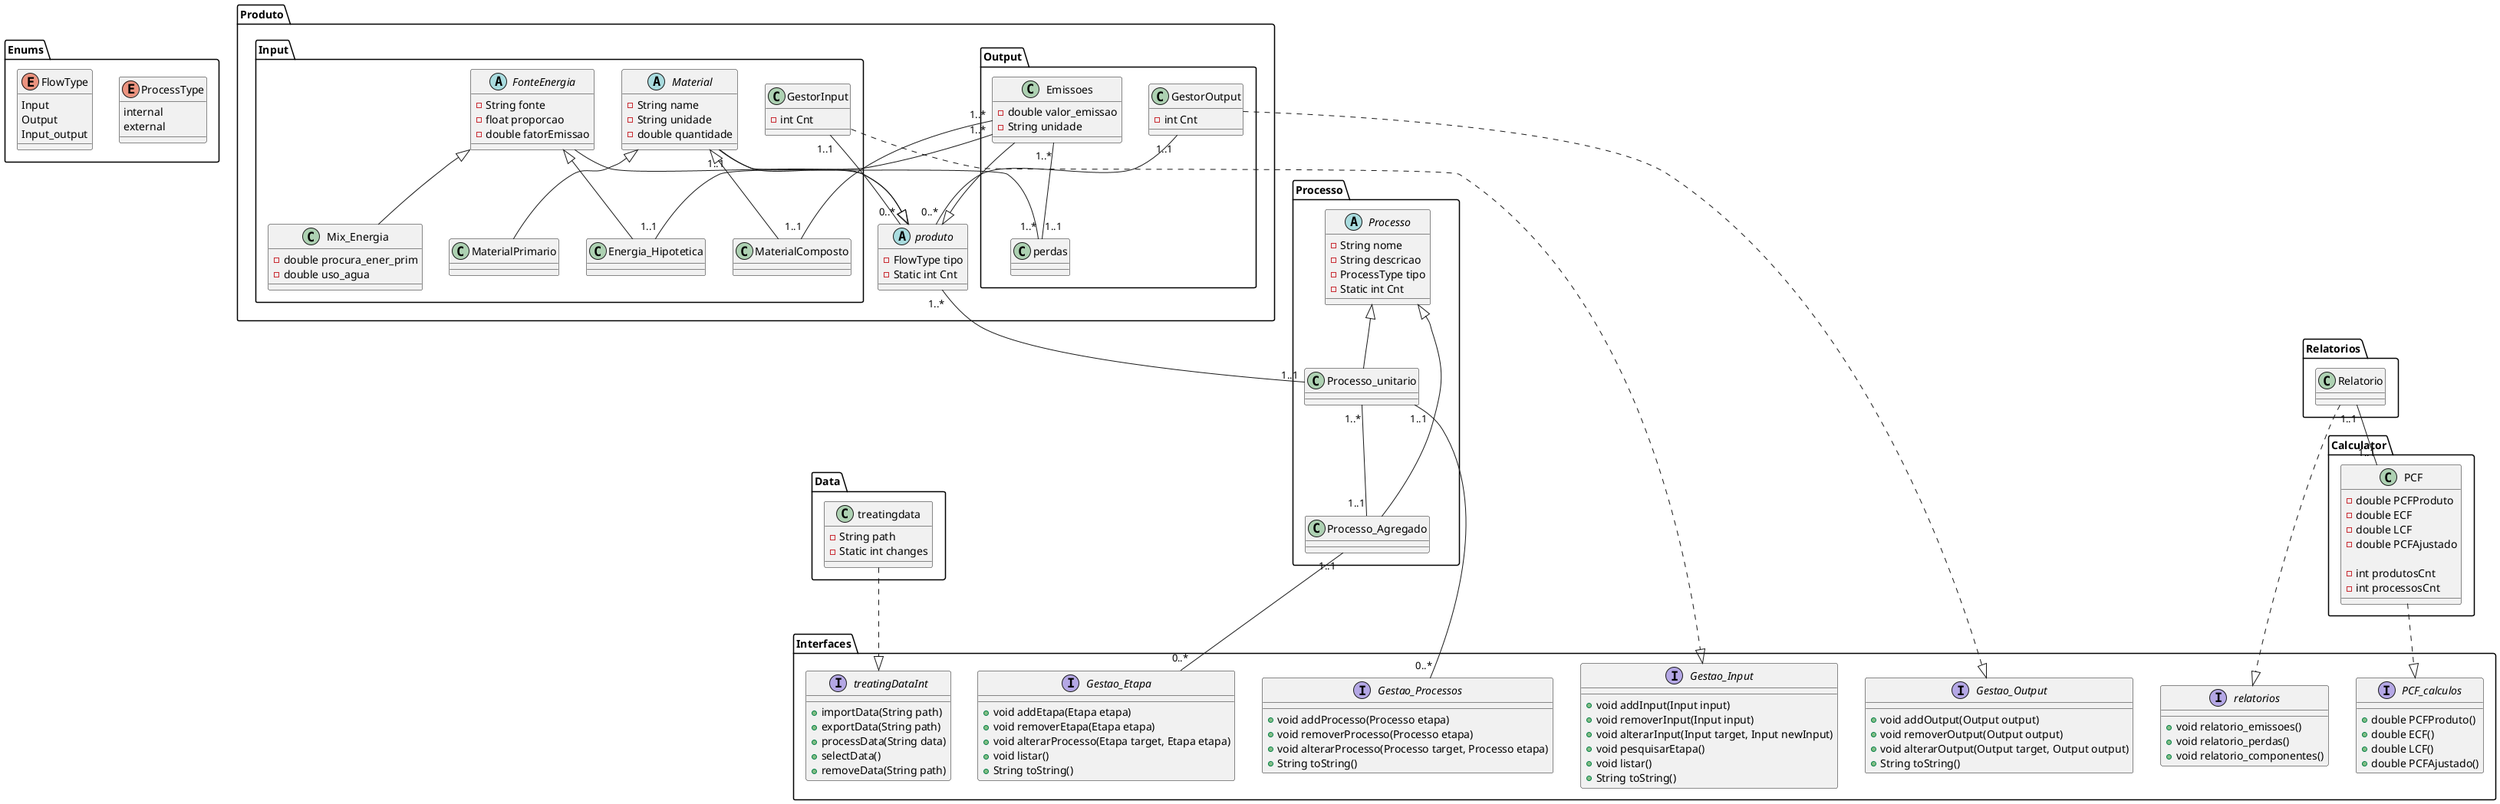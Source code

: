 @startuml DiagramaClases

/'
Notas para quem for pegar nisto

1º Quando quero meter uma class como 
elemento de outra classe a forma correta 
de o fazer é criando uma ligação entre ambas, 
ex: 1..1/ 0..1 / 1..0

2º Leiam os meus comentarios, porque ou 
são duvidas ou e o meu racicionio para 
fazer alguma coisa

3º As ligações devem estar feitas no final
do documento, depois dos packages, se 
for uma ligação entre classes de diferentes
packages

ASS: Artur
'/

/'
Avisos/Notas Importantes

O MATERIAL PODE SER UM INPUT/OUTPUT AO MESMO TEMPO POIS UM MATERIAL/PRODUTO PODE
SER RETORNADA DEPOIS DE UM PROCESSO E UM PROCESSO PODE PRECISAR DE UM MATEIRAL
PARA FAZER UM PRODUTO

Todas as Classes que sao Conjunto_qualquerCoisa o nome é para alterar eu só 
meti conjunto para não estar a pensar muito num nome, mas temos de mudar o
nome para algo mais bonito.
'/

/'
Inicio packages
'/
package "Enums"{
    /'
    usado para distinguir processos internos dos externos, sem necessidade de utilização
    da classe etapaDeprodução
    '/
    Enum ProcessType{
        internal
        external
    }
        /'
    usado para evitar problemas de herança multipla, repetição de codigo, no caso dos componentes e materiais compostos
    pois sao a mesma coisa,assim ja atribui-se o tipo de fluxo do produto na hora
    '/
    Enum FlowType{
        Input
        Output
        Input_output
    }
}

package "Interfaces"{
    interface treatingDataInt{
        'part of data ingestion, the data comes in string format
        +importData(String path)
        'export data in a csv file
        +exportData(String path)
        'part of data processing
        +processData(String data) 
        'used to select/change the source of the data used in the api
        +selectData()
        'used to remove one of the sources of the data used in the api
        +removeData(String path)
    }

        interface Gestao_Input {
        + void addInput(Input input)
        + void removerInput(Input input)
        + void alterarInput(Input target, Input newInput)
        'pesquisa atraves das input com parametros (decidir quais os parametros)
        + void pesquisarEtapa()
        'qual necessidade do listar quando ha o toString
        + void listar()
        + String toString()  
    }

        interface Gestao_Output {
        + void addOutput(Output output)
        + void removerOutput(Output output)
        + void alterarOutput(Output target, Output output)
        + String toString() 
    }

        interface Gestao_Processos {
        + void addProcesso(Processo etapa)
        + void removerProcesso(Processo etapa)
        + void alterarProcesso(Processo target, Processo etapa)
        + String toString() 
    }
    
    
    interface Gestao_Etapa {
        + void addEtapa(Etapa etapa)
        + void removerEtapa(Etapa etapa)
        + void alterarProcesso(Etapa target, Etapa etapa)
        + void listar()
        + String toString()
    }
    

     /'
    Ver quais vão ser os argumentos de cada
    calculo

    Ver qual será melhor double ou float
    '/
    interface PCF_calculos {
        'Calculo do PCF na realização do produto
       + double PCFProduto()
        'Calculo do carbon footprint das eletricidades
       + double ECF()
        'Calculo do carbon footprint das perdas
       + double LCF()
        'Calculo do PCF ajustado, com base no PCFProduto somado ao pcf dos processos e perdas
       + double PCFAjustado()
    }

    interface relatorios {
        + void relatorio_emissoes()
        + void relatorio_perdas()
        + void relatorio_componentes()
    }
}
package "Data" {

    class treatingdata{
        - String path
        - Static int changes
    }

}

package "Produto"{
    abstract class produto{
        - FlowType tipo
        - Static int Cnt
    }

    package "Output"{
        class GestorOutput {
            -int Cnt
        }

        class Emissoes {
            -double valor_emissao
            -String unidade
        }

        class perdas {
        'perdas possuem um material, onde esta guardado o valor das perdas (perdas é output)
        }

    }


    package "Input"{
        class GestorInput{
            - int Cnt
        }

        abstract class Material {
            - String name
            - String unidade
            - double quantidade
        }

        class MaterialPrimario extends Material {
            
        }
        
        /'
        para materiais compostos(preFabricados), que ja possuem um valor de emissões
        associado a sua produção, que tambem deverá se somar ao PCF
        '/
        class MaterialComposto extends Material {
        }

        abstract class FonteEnergia {
            - String fonte
            - float proporcao
            - double fatorEmissao
        }

        class Mix_Energia extends FonteEnergia {
            - double procura_ener_prim
            - double uso_agua
        }

        class Energia_Hipotetica extends FonteEnergia {
            'Contribuição das emissões de CO2e deste tipo de energia (contribuicaoEmissoes = fatorEmissao * proporcao)
            '- double contribuicaoEmissoes , nao e necessario, pois, de acordo com a ideologia ca seguida, as emissoes guardam somente o valor das emissoes, logo esta classe vai possuir uma emissao
            /'
            fator emissão em fonte de energia, nao faz sentido quando sao criadas apartir da energia hipotetica
            pois o fatorEmissao das energias hipoteticas sao calculados apartir da soma do produto da proporcao e do fatorEmissao de cada fonte de energia
            '/
        }
    }    

    'Ligações
    produto "0..*" -- "1..1" GestorOutput
    Emissoes "1..*" -- "1..1" MaterialComposto
    Emissoes "1..*" -- "1..1" Energia_Hipotetica
    Emissoes "1..*" -- "1..1" perdas
    perdas "1..*" -- "1..1" Material


    Emissoes --|> produto
    FonteEnergia --|> produto
    Material --|> produto

}




package "Processo" {

    abstract class Processo {
        -String nome
        -String descricao
        -ProcessType tipo
        'para saber o numero total de processos
        -Static int Cnt
    }

    /'
    Fazer ligação 0..* com o Processo_unitario 
    '/
    class Processo_Agregado extends Processo {

    }

    class Processo_unitario extends Processo {
 
    }


}

package "Calculator" {
    /'
    Aqui vai ser guardado todos os 
    resultados das contas para obter o PCF
    e os seus dados
    '/
    class PCF{
        'no construtor enviar tambem os counters de processos e produtos utilizados para saber quando é necessario recalcular o PCF
        -double PCFProduto
        -double ECF
        -double LCF
        -double PCFAjustado

        'para saber quando é necessario recalcular o PCF
        -int produtosCnt
        -int processosCnt
    }
}

package "Relatorios" {
    class Relatorio {

    }
}

/'
Fim dos packages
'/

/'
Inicio das ligações
'/
/'Input Ligacoes'/


treatingdata ..|> treatingDataInt
GestorInput ..|> Gestao_Input
GestorOutput ..|> Gestao_Output
'Producao ..|> Gestao_Etapas
Relatorio ..|> relatorios
PCF ..|> PCF_calculos



Processo_unitario "1..*" -- "1..1" Processo_Agregado
produto "0..*" -- "1..1" GestorInput
'Etapa_Producao "1..*" -- "1..1" Processo_Agregado

produto "1..*" -- "1..1" Processo_unitario
Relatorio "1..1" -- "1..1" PCF
Processo_Agregado "1..1" -- "0..*" Gestao_Etapa
Processo_unitario "1..1" -- "0..*" Gestao_Processos





/'
Fim das ligações
'/
@enduml